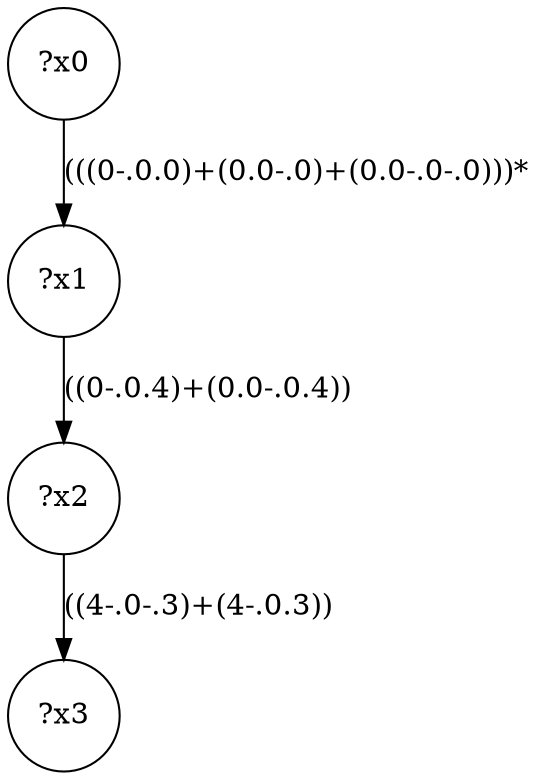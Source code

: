digraph g {
	x0 [shape=circle, label="?x0"];
	x1 [shape=circle, label="?x1"];
	x0 -> x1 [label="(((0-.0.0)+(0.0-.0)+(0.0-.0-.0)))*"];
	x2 [shape=circle, label="?x2"];
	x1 -> x2 [label="((0-.0.4)+(0.0-.0.4))"];
	x3 [shape=circle, label="?x3"];
	x2 -> x3 [label="((4-.0-.3)+(4-.0.3))"];
}
